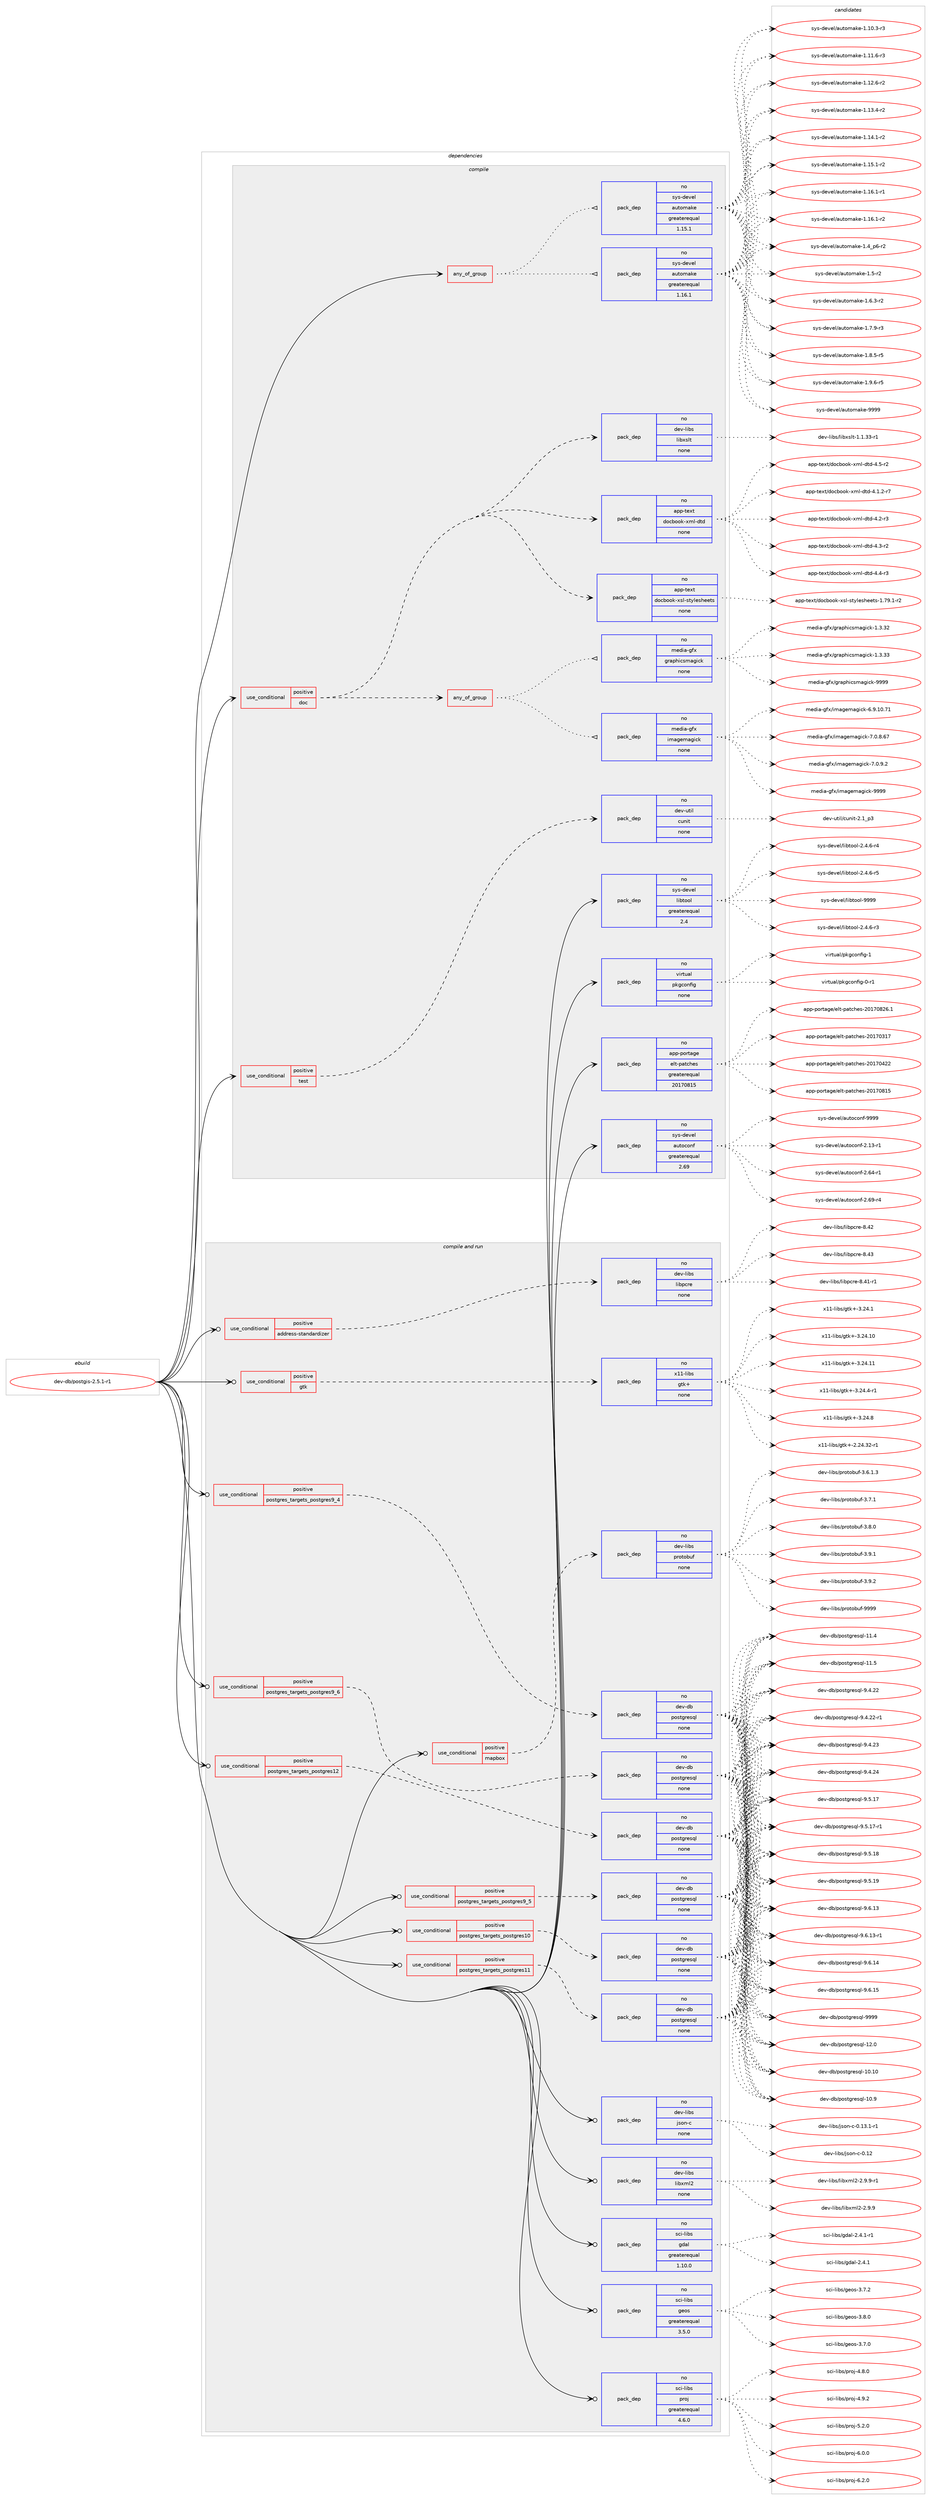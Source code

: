 digraph prolog {

# *************
# Graph options
# *************

newrank=true;
concentrate=true;
compound=true;
graph [rankdir=LR,fontname=Helvetica,fontsize=10,ranksep=1.5];#, ranksep=2.5, nodesep=0.2];
edge  [arrowhead=vee];
node  [fontname=Helvetica,fontsize=10];

# **********
# The ebuild
# **********

subgraph cluster_leftcol {
color=gray;
rank=same;
label=<<i>ebuild</i>>;
id [label="dev-db/postgis-2.5.1-r1", color=red, width=4, href="../dev-db/postgis-2.5.1-r1.svg"];
}

# ****************
# The dependencies
# ****************

subgraph cluster_midcol {
color=gray;
label=<<i>dependencies</i>>;
subgraph cluster_compile {
fillcolor="#eeeeee";
style=filled;
label=<<i>compile</i>>;
subgraph any9373 {
dependency521874 [label=<<TABLE BORDER="0" CELLBORDER="1" CELLSPACING="0" CELLPADDING="4"><TR><TD CELLPADDING="10">any_of_group</TD></TR></TABLE>>, shape=none, color=red];subgraph pack388554 {
dependency521875 [label=<<TABLE BORDER="0" CELLBORDER="1" CELLSPACING="0" CELLPADDING="4" WIDTH="220"><TR><TD ROWSPAN="6" CELLPADDING="30">pack_dep</TD></TR><TR><TD WIDTH="110">no</TD></TR><TR><TD>sys-devel</TD></TR><TR><TD>automake</TD></TR><TR><TD>greaterequal</TD></TR><TR><TD>1.16.1</TD></TR></TABLE>>, shape=none, color=blue];
}
dependency521874:e -> dependency521875:w [weight=20,style="dotted",arrowhead="oinv"];
subgraph pack388555 {
dependency521876 [label=<<TABLE BORDER="0" CELLBORDER="1" CELLSPACING="0" CELLPADDING="4" WIDTH="220"><TR><TD ROWSPAN="6" CELLPADDING="30">pack_dep</TD></TR><TR><TD WIDTH="110">no</TD></TR><TR><TD>sys-devel</TD></TR><TR><TD>automake</TD></TR><TR><TD>greaterequal</TD></TR><TR><TD>1.15.1</TD></TR></TABLE>>, shape=none, color=blue];
}
dependency521874:e -> dependency521876:w [weight=20,style="dotted",arrowhead="oinv"];
}
id:e -> dependency521874:w [weight=20,style="solid",arrowhead="vee"];
subgraph cond123590 {
dependency521877 [label=<<TABLE BORDER="0" CELLBORDER="1" CELLSPACING="0" CELLPADDING="4"><TR><TD ROWSPAN="3" CELLPADDING="10">use_conditional</TD></TR><TR><TD>positive</TD></TR><TR><TD>doc</TD></TR></TABLE>>, shape=none, color=red];
subgraph pack388556 {
dependency521878 [label=<<TABLE BORDER="0" CELLBORDER="1" CELLSPACING="0" CELLPADDING="4" WIDTH="220"><TR><TD ROWSPAN="6" CELLPADDING="30">pack_dep</TD></TR><TR><TD WIDTH="110">no</TD></TR><TR><TD>app-text</TD></TR><TR><TD>docbook-xsl-stylesheets</TD></TR><TR><TD>none</TD></TR><TR><TD></TD></TR></TABLE>>, shape=none, color=blue];
}
dependency521877:e -> dependency521878:w [weight=20,style="dashed",arrowhead="vee"];
subgraph pack388557 {
dependency521879 [label=<<TABLE BORDER="0" CELLBORDER="1" CELLSPACING="0" CELLPADDING="4" WIDTH="220"><TR><TD ROWSPAN="6" CELLPADDING="30">pack_dep</TD></TR><TR><TD WIDTH="110">no</TD></TR><TR><TD>app-text</TD></TR><TR><TD>docbook-xml-dtd</TD></TR><TR><TD>none</TD></TR><TR><TD></TD></TR></TABLE>>, shape=none, color=blue];
}
dependency521877:e -> dependency521879:w [weight=20,style="dashed",arrowhead="vee"];
subgraph pack388558 {
dependency521880 [label=<<TABLE BORDER="0" CELLBORDER="1" CELLSPACING="0" CELLPADDING="4" WIDTH="220"><TR><TD ROWSPAN="6" CELLPADDING="30">pack_dep</TD></TR><TR><TD WIDTH="110">no</TD></TR><TR><TD>dev-libs</TD></TR><TR><TD>libxslt</TD></TR><TR><TD>none</TD></TR><TR><TD></TD></TR></TABLE>>, shape=none, color=blue];
}
dependency521877:e -> dependency521880:w [weight=20,style="dashed",arrowhead="vee"];
subgraph any9374 {
dependency521881 [label=<<TABLE BORDER="0" CELLBORDER="1" CELLSPACING="0" CELLPADDING="4"><TR><TD CELLPADDING="10">any_of_group</TD></TR></TABLE>>, shape=none, color=red];subgraph pack388559 {
dependency521882 [label=<<TABLE BORDER="0" CELLBORDER="1" CELLSPACING="0" CELLPADDING="4" WIDTH="220"><TR><TD ROWSPAN="6" CELLPADDING="30">pack_dep</TD></TR><TR><TD WIDTH="110">no</TD></TR><TR><TD>media-gfx</TD></TR><TR><TD>imagemagick</TD></TR><TR><TD>none</TD></TR><TR><TD></TD></TR></TABLE>>, shape=none, color=blue];
}
dependency521881:e -> dependency521882:w [weight=20,style="dotted",arrowhead="oinv"];
subgraph pack388560 {
dependency521883 [label=<<TABLE BORDER="0" CELLBORDER="1" CELLSPACING="0" CELLPADDING="4" WIDTH="220"><TR><TD ROWSPAN="6" CELLPADDING="30">pack_dep</TD></TR><TR><TD WIDTH="110">no</TD></TR><TR><TD>media-gfx</TD></TR><TR><TD>graphicsmagick</TD></TR><TR><TD>none</TD></TR><TR><TD></TD></TR></TABLE>>, shape=none, color=blue];
}
dependency521881:e -> dependency521883:w [weight=20,style="dotted",arrowhead="oinv"];
}
dependency521877:e -> dependency521881:w [weight=20,style="dashed",arrowhead="vee"];
}
id:e -> dependency521877:w [weight=20,style="solid",arrowhead="vee"];
subgraph cond123591 {
dependency521884 [label=<<TABLE BORDER="0" CELLBORDER="1" CELLSPACING="0" CELLPADDING="4"><TR><TD ROWSPAN="3" CELLPADDING="10">use_conditional</TD></TR><TR><TD>positive</TD></TR><TR><TD>test</TD></TR></TABLE>>, shape=none, color=red];
subgraph pack388561 {
dependency521885 [label=<<TABLE BORDER="0" CELLBORDER="1" CELLSPACING="0" CELLPADDING="4" WIDTH="220"><TR><TD ROWSPAN="6" CELLPADDING="30">pack_dep</TD></TR><TR><TD WIDTH="110">no</TD></TR><TR><TD>dev-util</TD></TR><TR><TD>cunit</TD></TR><TR><TD>none</TD></TR><TR><TD></TD></TR></TABLE>>, shape=none, color=blue];
}
dependency521884:e -> dependency521885:w [weight=20,style="dashed",arrowhead="vee"];
}
id:e -> dependency521884:w [weight=20,style="solid",arrowhead="vee"];
subgraph pack388562 {
dependency521886 [label=<<TABLE BORDER="0" CELLBORDER="1" CELLSPACING="0" CELLPADDING="4" WIDTH="220"><TR><TD ROWSPAN="6" CELLPADDING="30">pack_dep</TD></TR><TR><TD WIDTH="110">no</TD></TR><TR><TD>app-portage</TD></TR><TR><TD>elt-patches</TD></TR><TR><TD>greaterequal</TD></TR><TR><TD>20170815</TD></TR></TABLE>>, shape=none, color=blue];
}
id:e -> dependency521886:w [weight=20,style="solid",arrowhead="vee"];
subgraph pack388563 {
dependency521887 [label=<<TABLE BORDER="0" CELLBORDER="1" CELLSPACING="0" CELLPADDING="4" WIDTH="220"><TR><TD ROWSPAN="6" CELLPADDING="30">pack_dep</TD></TR><TR><TD WIDTH="110">no</TD></TR><TR><TD>sys-devel</TD></TR><TR><TD>autoconf</TD></TR><TR><TD>greaterequal</TD></TR><TR><TD>2.69</TD></TR></TABLE>>, shape=none, color=blue];
}
id:e -> dependency521887:w [weight=20,style="solid",arrowhead="vee"];
subgraph pack388564 {
dependency521888 [label=<<TABLE BORDER="0" CELLBORDER="1" CELLSPACING="0" CELLPADDING="4" WIDTH="220"><TR><TD ROWSPAN="6" CELLPADDING="30">pack_dep</TD></TR><TR><TD WIDTH="110">no</TD></TR><TR><TD>sys-devel</TD></TR><TR><TD>libtool</TD></TR><TR><TD>greaterequal</TD></TR><TR><TD>2.4</TD></TR></TABLE>>, shape=none, color=blue];
}
id:e -> dependency521888:w [weight=20,style="solid",arrowhead="vee"];
subgraph pack388565 {
dependency521889 [label=<<TABLE BORDER="0" CELLBORDER="1" CELLSPACING="0" CELLPADDING="4" WIDTH="220"><TR><TD ROWSPAN="6" CELLPADDING="30">pack_dep</TD></TR><TR><TD WIDTH="110">no</TD></TR><TR><TD>virtual</TD></TR><TR><TD>pkgconfig</TD></TR><TR><TD>none</TD></TR><TR><TD></TD></TR></TABLE>>, shape=none, color=blue];
}
id:e -> dependency521889:w [weight=20,style="solid",arrowhead="vee"];
}
subgraph cluster_compileandrun {
fillcolor="#eeeeee";
style=filled;
label=<<i>compile and run</i>>;
subgraph cond123592 {
dependency521890 [label=<<TABLE BORDER="0" CELLBORDER="1" CELLSPACING="0" CELLPADDING="4"><TR><TD ROWSPAN="3" CELLPADDING="10">use_conditional</TD></TR><TR><TD>positive</TD></TR><TR><TD>address-standardizer</TD></TR></TABLE>>, shape=none, color=red];
subgraph pack388566 {
dependency521891 [label=<<TABLE BORDER="0" CELLBORDER="1" CELLSPACING="0" CELLPADDING="4" WIDTH="220"><TR><TD ROWSPAN="6" CELLPADDING="30">pack_dep</TD></TR><TR><TD WIDTH="110">no</TD></TR><TR><TD>dev-libs</TD></TR><TR><TD>libpcre</TD></TR><TR><TD>none</TD></TR><TR><TD></TD></TR></TABLE>>, shape=none, color=blue];
}
dependency521890:e -> dependency521891:w [weight=20,style="dashed",arrowhead="vee"];
}
id:e -> dependency521890:w [weight=20,style="solid",arrowhead="odotvee"];
subgraph cond123593 {
dependency521892 [label=<<TABLE BORDER="0" CELLBORDER="1" CELLSPACING="0" CELLPADDING="4"><TR><TD ROWSPAN="3" CELLPADDING="10">use_conditional</TD></TR><TR><TD>positive</TD></TR><TR><TD>gtk</TD></TR></TABLE>>, shape=none, color=red];
subgraph pack388567 {
dependency521893 [label=<<TABLE BORDER="0" CELLBORDER="1" CELLSPACING="0" CELLPADDING="4" WIDTH="220"><TR><TD ROWSPAN="6" CELLPADDING="30">pack_dep</TD></TR><TR><TD WIDTH="110">no</TD></TR><TR><TD>x11-libs</TD></TR><TR><TD>gtk+</TD></TR><TR><TD>none</TD></TR><TR><TD></TD></TR></TABLE>>, shape=none, color=blue];
}
dependency521892:e -> dependency521893:w [weight=20,style="dashed",arrowhead="vee"];
}
id:e -> dependency521892:w [weight=20,style="solid",arrowhead="odotvee"];
subgraph cond123594 {
dependency521894 [label=<<TABLE BORDER="0" CELLBORDER="1" CELLSPACING="0" CELLPADDING="4"><TR><TD ROWSPAN="3" CELLPADDING="10">use_conditional</TD></TR><TR><TD>positive</TD></TR><TR><TD>mapbox</TD></TR></TABLE>>, shape=none, color=red];
subgraph pack388568 {
dependency521895 [label=<<TABLE BORDER="0" CELLBORDER="1" CELLSPACING="0" CELLPADDING="4" WIDTH="220"><TR><TD ROWSPAN="6" CELLPADDING="30">pack_dep</TD></TR><TR><TD WIDTH="110">no</TD></TR><TR><TD>dev-libs</TD></TR><TR><TD>protobuf</TD></TR><TR><TD>none</TD></TR><TR><TD></TD></TR></TABLE>>, shape=none, color=blue];
}
dependency521894:e -> dependency521895:w [weight=20,style="dashed",arrowhead="vee"];
}
id:e -> dependency521894:w [weight=20,style="solid",arrowhead="odotvee"];
subgraph cond123595 {
dependency521896 [label=<<TABLE BORDER="0" CELLBORDER="1" CELLSPACING="0" CELLPADDING="4"><TR><TD ROWSPAN="3" CELLPADDING="10">use_conditional</TD></TR><TR><TD>positive</TD></TR><TR><TD>postgres_targets_postgres10</TD></TR></TABLE>>, shape=none, color=red];
subgraph pack388569 {
dependency521897 [label=<<TABLE BORDER="0" CELLBORDER="1" CELLSPACING="0" CELLPADDING="4" WIDTH="220"><TR><TD ROWSPAN="6" CELLPADDING="30">pack_dep</TD></TR><TR><TD WIDTH="110">no</TD></TR><TR><TD>dev-db</TD></TR><TR><TD>postgresql</TD></TR><TR><TD>none</TD></TR><TR><TD></TD></TR></TABLE>>, shape=none, color=blue];
}
dependency521896:e -> dependency521897:w [weight=20,style="dashed",arrowhead="vee"];
}
id:e -> dependency521896:w [weight=20,style="solid",arrowhead="odotvee"];
subgraph cond123596 {
dependency521898 [label=<<TABLE BORDER="0" CELLBORDER="1" CELLSPACING="0" CELLPADDING="4"><TR><TD ROWSPAN="3" CELLPADDING="10">use_conditional</TD></TR><TR><TD>positive</TD></TR><TR><TD>postgres_targets_postgres11</TD></TR></TABLE>>, shape=none, color=red];
subgraph pack388570 {
dependency521899 [label=<<TABLE BORDER="0" CELLBORDER="1" CELLSPACING="0" CELLPADDING="4" WIDTH="220"><TR><TD ROWSPAN="6" CELLPADDING="30">pack_dep</TD></TR><TR><TD WIDTH="110">no</TD></TR><TR><TD>dev-db</TD></TR><TR><TD>postgresql</TD></TR><TR><TD>none</TD></TR><TR><TD></TD></TR></TABLE>>, shape=none, color=blue];
}
dependency521898:e -> dependency521899:w [weight=20,style="dashed",arrowhead="vee"];
}
id:e -> dependency521898:w [weight=20,style="solid",arrowhead="odotvee"];
subgraph cond123597 {
dependency521900 [label=<<TABLE BORDER="0" CELLBORDER="1" CELLSPACING="0" CELLPADDING="4"><TR><TD ROWSPAN="3" CELLPADDING="10">use_conditional</TD></TR><TR><TD>positive</TD></TR><TR><TD>postgres_targets_postgres12</TD></TR></TABLE>>, shape=none, color=red];
subgraph pack388571 {
dependency521901 [label=<<TABLE BORDER="0" CELLBORDER="1" CELLSPACING="0" CELLPADDING="4" WIDTH="220"><TR><TD ROWSPAN="6" CELLPADDING="30">pack_dep</TD></TR><TR><TD WIDTH="110">no</TD></TR><TR><TD>dev-db</TD></TR><TR><TD>postgresql</TD></TR><TR><TD>none</TD></TR><TR><TD></TD></TR></TABLE>>, shape=none, color=blue];
}
dependency521900:e -> dependency521901:w [weight=20,style="dashed",arrowhead="vee"];
}
id:e -> dependency521900:w [weight=20,style="solid",arrowhead="odotvee"];
subgraph cond123598 {
dependency521902 [label=<<TABLE BORDER="0" CELLBORDER="1" CELLSPACING="0" CELLPADDING="4"><TR><TD ROWSPAN="3" CELLPADDING="10">use_conditional</TD></TR><TR><TD>positive</TD></TR><TR><TD>postgres_targets_postgres9_4</TD></TR></TABLE>>, shape=none, color=red];
subgraph pack388572 {
dependency521903 [label=<<TABLE BORDER="0" CELLBORDER="1" CELLSPACING="0" CELLPADDING="4" WIDTH="220"><TR><TD ROWSPAN="6" CELLPADDING="30">pack_dep</TD></TR><TR><TD WIDTH="110">no</TD></TR><TR><TD>dev-db</TD></TR><TR><TD>postgresql</TD></TR><TR><TD>none</TD></TR><TR><TD></TD></TR></TABLE>>, shape=none, color=blue];
}
dependency521902:e -> dependency521903:w [weight=20,style="dashed",arrowhead="vee"];
}
id:e -> dependency521902:w [weight=20,style="solid",arrowhead="odotvee"];
subgraph cond123599 {
dependency521904 [label=<<TABLE BORDER="0" CELLBORDER="1" CELLSPACING="0" CELLPADDING="4"><TR><TD ROWSPAN="3" CELLPADDING="10">use_conditional</TD></TR><TR><TD>positive</TD></TR><TR><TD>postgres_targets_postgres9_5</TD></TR></TABLE>>, shape=none, color=red];
subgraph pack388573 {
dependency521905 [label=<<TABLE BORDER="0" CELLBORDER="1" CELLSPACING="0" CELLPADDING="4" WIDTH="220"><TR><TD ROWSPAN="6" CELLPADDING="30">pack_dep</TD></TR><TR><TD WIDTH="110">no</TD></TR><TR><TD>dev-db</TD></TR><TR><TD>postgresql</TD></TR><TR><TD>none</TD></TR><TR><TD></TD></TR></TABLE>>, shape=none, color=blue];
}
dependency521904:e -> dependency521905:w [weight=20,style="dashed",arrowhead="vee"];
}
id:e -> dependency521904:w [weight=20,style="solid",arrowhead="odotvee"];
subgraph cond123600 {
dependency521906 [label=<<TABLE BORDER="0" CELLBORDER="1" CELLSPACING="0" CELLPADDING="4"><TR><TD ROWSPAN="3" CELLPADDING="10">use_conditional</TD></TR><TR><TD>positive</TD></TR><TR><TD>postgres_targets_postgres9_6</TD></TR></TABLE>>, shape=none, color=red];
subgraph pack388574 {
dependency521907 [label=<<TABLE BORDER="0" CELLBORDER="1" CELLSPACING="0" CELLPADDING="4" WIDTH="220"><TR><TD ROWSPAN="6" CELLPADDING="30">pack_dep</TD></TR><TR><TD WIDTH="110">no</TD></TR><TR><TD>dev-db</TD></TR><TR><TD>postgresql</TD></TR><TR><TD>none</TD></TR><TR><TD></TD></TR></TABLE>>, shape=none, color=blue];
}
dependency521906:e -> dependency521907:w [weight=20,style="dashed",arrowhead="vee"];
}
id:e -> dependency521906:w [weight=20,style="solid",arrowhead="odotvee"];
subgraph pack388575 {
dependency521908 [label=<<TABLE BORDER="0" CELLBORDER="1" CELLSPACING="0" CELLPADDING="4" WIDTH="220"><TR><TD ROWSPAN="6" CELLPADDING="30">pack_dep</TD></TR><TR><TD WIDTH="110">no</TD></TR><TR><TD>dev-libs</TD></TR><TR><TD>json-c</TD></TR><TR><TD>none</TD></TR><TR><TD></TD></TR></TABLE>>, shape=none, color=blue];
}
id:e -> dependency521908:w [weight=20,style="solid",arrowhead="odotvee"];
subgraph pack388576 {
dependency521909 [label=<<TABLE BORDER="0" CELLBORDER="1" CELLSPACING="0" CELLPADDING="4" WIDTH="220"><TR><TD ROWSPAN="6" CELLPADDING="30">pack_dep</TD></TR><TR><TD WIDTH="110">no</TD></TR><TR><TD>dev-libs</TD></TR><TR><TD>libxml2</TD></TR><TR><TD>none</TD></TR><TR><TD></TD></TR></TABLE>>, shape=none, color=blue];
}
id:e -> dependency521909:w [weight=20,style="solid",arrowhead="odotvee"];
subgraph pack388577 {
dependency521910 [label=<<TABLE BORDER="0" CELLBORDER="1" CELLSPACING="0" CELLPADDING="4" WIDTH="220"><TR><TD ROWSPAN="6" CELLPADDING="30">pack_dep</TD></TR><TR><TD WIDTH="110">no</TD></TR><TR><TD>sci-libs</TD></TR><TR><TD>gdal</TD></TR><TR><TD>greaterequal</TD></TR><TR><TD>1.10.0</TD></TR></TABLE>>, shape=none, color=blue];
}
id:e -> dependency521910:w [weight=20,style="solid",arrowhead="odotvee"];
subgraph pack388578 {
dependency521911 [label=<<TABLE BORDER="0" CELLBORDER="1" CELLSPACING="0" CELLPADDING="4" WIDTH="220"><TR><TD ROWSPAN="6" CELLPADDING="30">pack_dep</TD></TR><TR><TD WIDTH="110">no</TD></TR><TR><TD>sci-libs</TD></TR><TR><TD>geos</TD></TR><TR><TD>greaterequal</TD></TR><TR><TD>3.5.0</TD></TR></TABLE>>, shape=none, color=blue];
}
id:e -> dependency521911:w [weight=20,style="solid",arrowhead="odotvee"];
subgraph pack388579 {
dependency521912 [label=<<TABLE BORDER="0" CELLBORDER="1" CELLSPACING="0" CELLPADDING="4" WIDTH="220"><TR><TD ROWSPAN="6" CELLPADDING="30">pack_dep</TD></TR><TR><TD WIDTH="110">no</TD></TR><TR><TD>sci-libs</TD></TR><TR><TD>proj</TD></TR><TR><TD>greaterequal</TD></TR><TR><TD>4.6.0</TD></TR></TABLE>>, shape=none, color=blue];
}
id:e -> dependency521912:w [weight=20,style="solid",arrowhead="odotvee"];
}
subgraph cluster_run {
fillcolor="#eeeeee";
style=filled;
label=<<i>run</i>>;
}
}

# **************
# The candidates
# **************

subgraph cluster_choices {
rank=same;
color=gray;
label=<<i>candidates</i>>;

subgraph choice388554 {
color=black;
nodesep=1;
choice11512111545100101118101108479711711611110997107101454946494846514511451 [label="sys-devel/automake-1.10.3-r3", color=red, width=4,href="../sys-devel/automake-1.10.3-r3.svg"];
choice11512111545100101118101108479711711611110997107101454946494946544511451 [label="sys-devel/automake-1.11.6-r3", color=red, width=4,href="../sys-devel/automake-1.11.6-r3.svg"];
choice11512111545100101118101108479711711611110997107101454946495046544511450 [label="sys-devel/automake-1.12.6-r2", color=red, width=4,href="../sys-devel/automake-1.12.6-r2.svg"];
choice11512111545100101118101108479711711611110997107101454946495146524511450 [label="sys-devel/automake-1.13.4-r2", color=red, width=4,href="../sys-devel/automake-1.13.4-r2.svg"];
choice11512111545100101118101108479711711611110997107101454946495246494511450 [label="sys-devel/automake-1.14.1-r2", color=red, width=4,href="../sys-devel/automake-1.14.1-r2.svg"];
choice11512111545100101118101108479711711611110997107101454946495346494511450 [label="sys-devel/automake-1.15.1-r2", color=red, width=4,href="../sys-devel/automake-1.15.1-r2.svg"];
choice11512111545100101118101108479711711611110997107101454946495446494511449 [label="sys-devel/automake-1.16.1-r1", color=red, width=4,href="../sys-devel/automake-1.16.1-r1.svg"];
choice11512111545100101118101108479711711611110997107101454946495446494511450 [label="sys-devel/automake-1.16.1-r2", color=red, width=4,href="../sys-devel/automake-1.16.1-r2.svg"];
choice115121115451001011181011084797117116111109971071014549465295112544511450 [label="sys-devel/automake-1.4_p6-r2", color=red, width=4,href="../sys-devel/automake-1.4_p6-r2.svg"];
choice11512111545100101118101108479711711611110997107101454946534511450 [label="sys-devel/automake-1.5-r2", color=red, width=4,href="../sys-devel/automake-1.5-r2.svg"];
choice115121115451001011181011084797117116111109971071014549465446514511450 [label="sys-devel/automake-1.6.3-r2", color=red, width=4,href="../sys-devel/automake-1.6.3-r2.svg"];
choice115121115451001011181011084797117116111109971071014549465546574511451 [label="sys-devel/automake-1.7.9-r3", color=red, width=4,href="../sys-devel/automake-1.7.9-r3.svg"];
choice115121115451001011181011084797117116111109971071014549465646534511453 [label="sys-devel/automake-1.8.5-r5", color=red, width=4,href="../sys-devel/automake-1.8.5-r5.svg"];
choice115121115451001011181011084797117116111109971071014549465746544511453 [label="sys-devel/automake-1.9.6-r5", color=red, width=4,href="../sys-devel/automake-1.9.6-r5.svg"];
choice115121115451001011181011084797117116111109971071014557575757 [label="sys-devel/automake-9999", color=red, width=4,href="../sys-devel/automake-9999.svg"];
dependency521875:e -> choice11512111545100101118101108479711711611110997107101454946494846514511451:w [style=dotted,weight="100"];
dependency521875:e -> choice11512111545100101118101108479711711611110997107101454946494946544511451:w [style=dotted,weight="100"];
dependency521875:e -> choice11512111545100101118101108479711711611110997107101454946495046544511450:w [style=dotted,weight="100"];
dependency521875:e -> choice11512111545100101118101108479711711611110997107101454946495146524511450:w [style=dotted,weight="100"];
dependency521875:e -> choice11512111545100101118101108479711711611110997107101454946495246494511450:w [style=dotted,weight="100"];
dependency521875:e -> choice11512111545100101118101108479711711611110997107101454946495346494511450:w [style=dotted,weight="100"];
dependency521875:e -> choice11512111545100101118101108479711711611110997107101454946495446494511449:w [style=dotted,weight="100"];
dependency521875:e -> choice11512111545100101118101108479711711611110997107101454946495446494511450:w [style=dotted,weight="100"];
dependency521875:e -> choice115121115451001011181011084797117116111109971071014549465295112544511450:w [style=dotted,weight="100"];
dependency521875:e -> choice11512111545100101118101108479711711611110997107101454946534511450:w [style=dotted,weight="100"];
dependency521875:e -> choice115121115451001011181011084797117116111109971071014549465446514511450:w [style=dotted,weight="100"];
dependency521875:e -> choice115121115451001011181011084797117116111109971071014549465546574511451:w [style=dotted,weight="100"];
dependency521875:e -> choice115121115451001011181011084797117116111109971071014549465646534511453:w [style=dotted,weight="100"];
dependency521875:e -> choice115121115451001011181011084797117116111109971071014549465746544511453:w [style=dotted,weight="100"];
dependency521875:e -> choice115121115451001011181011084797117116111109971071014557575757:w [style=dotted,weight="100"];
}
subgraph choice388555 {
color=black;
nodesep=1;
choice11512111545100101118101108479711711611110997107101454946494846514511451 [label="sys-devel/automake-1.10.3-r3", color=red, width=4,href="../sys-devel/automake-1.10.3-r3.svg"];
choice11512111545100101118101108479711711611110997107101454946494946544511451 [label="sys-devel/automake-1.11.6-r3", color=red, width=4,href="../sys-devel/automake-1.11.6-r3.svg"];
choice11512111545100101118101108479711711611110997107101454946495046544511450 [label="sys-devel/automake-1.12.6-r2", color=red, width=4,href="../sys-devel/automake-1.12.6-r2.svg"];
choice11512111545100101118101108479711711611110997107101454946495146524511450 [label="sys-devel/automake-1.13.4-r2", color=red, width=4,href="../sys-devel/automake-1.13.4-r2.svg"];
choice11512111545100101118101108479711711611110997107101454946495246494511450 [label="sys-devel/automake-1.14.1-r2", color=red, width=4,href="../sys-devel/automake-1.14.1-r2.svg"];
choice11512111545100101118101108479711711611110997107101454946495346494511450 [label="sys-devel/automake-1.15.1-r2", color=red, width=4,href="../sys-devel/automake-1.15.1-r2.svg"];
choice11512111545100101118101108479711711611110997107101454946495446494511449 [label="sys-devel/automake-1.16.1-r1", color=red, width=4,href="../sys-devel/automake-1.16.1-r1.svg"];
choice11512111545100101118101108479711711611110997107101454946495446494511450 [label="sys-devel/automake-1.16.1-r2", color=red, width=4,href="../sys-devel/automake-1.16.1-r2.svg"];
choice115121115451001011181011084797117116111109971071014549465295112544511450 [label="sys-devel/automake-1.4_p6-r2", color=red, width=4,href="../sys-devel/automake-1.4_p6-r2.svg"];
choice11512111545100101118101108479711711611110997107101454946534511450 [label="sys-devel/automake-1.5-r2", color=red, width=4,href="../sys-devel/automake-1.5-r2.svg"];
choice115121115451001011181011084797117116111109971071014549465446514511450 [label="sys-devel/automake-1.6.3-r2", color=red, width=4,href="../sys-devel/automake-1.6.3-r2.svg"];
choice115121115451001011181011084797117116111109971071014549465546574511451 [label="sys-devel/automake-1.7.9-r3", color=red, width=4,href="../sys-devel/automake-1.7.9-r3.svg"];
choice115121115451001011181011084797117116111109971071014549465646534511453 [label="sys-devel/automake-1.8.5-r5", color=red, width=4,href="../sys-devel/automake-1.8.5-r5.svg"];
choice115121115451001011181011084797117116111109971071014549465746544511453 [label="sys-devel/automake-1.9.6-r5", color=red, width=4,href="../sys-devel/automake-1.9.6-r5.svg"];
choice115121115451001011181011084797117116111109971071014557575757 [label="sys-devel/automake-9999", color=red, width=4,href="../sys-devel/automake-9999.svg"];
dependency521876:e -> choice11512111545100101118101108479711711611110997107101454946494846514511451:w [style=dotted,weight="100"];
dependency521876:e -> choice11512111545100101118101108479711711611110997107101454946494946544511451:w [style=dotted,weight="100"];
dependency521876:e -> choice11512111545100101118101108479711711611110997107101454946495046544511450:w [style=dotted,weight="100"];
dependency521876:e -> choice11512111545100101118101108479711711611110997107101454946495146524511450:w [style=dotted,weight="100"];
dependency521876:e -> choice11512111545100101118101108479711711611110997107101454946495246494511450:w [style=dotted,weight="100"];
dependency521876:e -> choice11512111545100101118101108479711711611110997107101454946495346494511450:w [style=dotted,weight="100"];
dependency521876:e -> choice11512111545100101118101108479711711611110997107101454946495446494511449:w [style=dotted,weight="100"];
dependency521876:e -> choice11512111545100101118101108479711711611110997107101454946495446494511450:w [style=dotted,weight="100"];
dependency521876:e -> choice115121115451001011181011084797117116111109971071014549465295112544511450:w [style=dotted,weight="100"];
dependency521876:e -> choice11512111545100101118101108479711711611110997107101454946534511450:w [style=dotted,weight="100"];
dependency521876:e -> choice115121115451001011181011084797117116111109971071014549465446514511450:w [style=dotted,weight="100"];
dependency521876:e -> choice115121115451001011181011084797117116111109971071014549465546574511451:w [style=dotted,weight="100"];
dependency521876:e -> choice115121115451001011181011084797117116111109971071014549465646534511453:w [style=dotted,weight="100"];
dependency521876:e -> choice115121115451001011181011084797117116111109971071014549465746544511453:w [style=dotted,weight="100"];
dependency521876:e -> choice115121115451001011181011084797117116111109971071014557575757:w [style=dotted,weight="100"];
}
subgraph choice388556 {
color=black;
nodesep=1;
choice97112112451161011201164710011199981111111074512011510845115116121108101115104101101116115454946555746494511450 [label="app-text/docbook-xsl-stylesheets-1.79.1-r2", color=red, width=4,href="../app-text/docbook-xsl-stylesheets-1.79.1-r2.svg"];
dependency521878:e -> choice97112112451161011201164710011199981111111074512011510845115116121108101115104101101116115454946555746494511450:w [style=dotted,weight="100"];
}
subgraph choice388557 {
color=black;
nodesep=1;
choice971121124511610112011647100111999811111110745120109108451001161004552464946504511455 [label="app-text/docbook-xml-dtd-4.1.2-r7", color=red, width=4,href="../app-text/docbook-xml-dtd-4.1.2-r7.svg"];
choice97112112451161011201164710011199981111111074512010910845100116100455246504511451 [label="app-text/docbook-xml-dtd-4.2-r3", color=red, width=4,href="../app-text/docbook-xml-dtd-4.2-r3.svg"];
choice97112112451161011201164710011199981111111074512010910845100116100455246514511450 [label="app-text/docbook-xml-dtd-4.3-r2", color=red, width=4,href="../app-text/docbook-xml-dtd-4.3-r2.svg"];
choice97112112451161011201164710011199981111111074512010910845100116100455246524511451 [label="app-text/docbook-xml-dtd-4.4-r3", color=red, width=4,href="../app-text/docbook-xml-dtd-4.4-r3.svg"];
choice97112112451161011201164710011199981111111074512010910845100116100455246534511450 [label="app-text/docbook-xml-dtd-4.5-r2", color=red, width=4,href="../app-text/docbook-xml-dtd-4.5-r2.svg"];
dependency521879:e -> choice971121124511610112011647100111999811111110745120109108451001161004552464946504511455:w [style=dotted,weight="100"];
dependency521879:e -> choice97112112451161011201164710011199981111111074512010910845100116100455246504511451:w [style=dotted,weight="100"];
dependency521879:e -> choice97112112451161011201164710011199981111111074512010910845100116100455246514511450:w [style=dotted,weight="100"];
dependency521879:e -> choice97112112451161011201164710011199981111111074512010910845100116100455246524511451:w [style=dotted,weight="100"];
dependency521879:e -> choice97112112451161011201164710011199981111111074512010910845100116100455246534511450:w [style=dotted,weight="100"];
}
subgraph choice388558 {
color=black;
nodesep=1;
choice10010111845108105981154710810598120115108116454946494651514511449 [label="dev-libs/libxslt-1.1.33-r1", color=red, width=4,href="../dev-libs/libxslt-1.1.33-r1.svg"];
dependency521880:e -> choice10010111845108105981154710810598120115108116454946494651514511449:w [style=dotted,weight="100"];
}
subgraph choice388559 {
color=black;
nodesep=1;
choice10910110010597451031021204710510997103101109971031059910745544657464948465549 [label="media-gfx/imagemagick-6.9.10.71", color=red, width=4,href="../media-gfx/imagemagick-6.9.10.71.svg"];
choice109101100105974510310212047105109971031011099710310599107455546484656465455 [label="media-gfx/imagemagick-7.0.8.67", color=red, width=4,href="../media-gfx/imagemagick-7.0.8.67.svg"];
choice1091011001059745103102120471051099710310110997103105991074555464846574650 [label="media-gfx/imagemagick-7.0.9.2", color=red, width=4,href="../media-gfx/imagemagick-7.0.9.2.svg"];
choice1091011001059745103102120471051099710310110997103105991074557575757 [label="media-gfx/imagemagick-9999", color=red, width=4,href="../media-gfx/imagemagick-9999.svg"];
dependency521882:e -> choice10910110010597451031021204710510997103101109971031059910745544657464948465549:w [style=dotted,weight="100"];
dependency521882:e -> choice109101100105974510310212047105109971031011099710310599107455546484656465455:w [style=dotted,weight="100"];
dependency521882:e -> choice1091011001059745103102120471051099710310110997103105991074555464846574650:w [style=dotted,weight="100"];
dependency521882:e -> choice1091011001059745103102120471051099710310110997103105991074557575757:w [style=dotted,weight="100"];
}
subgraph choice388560 {
color=black;
nodesep=1;
choice1091011001059745103102120471031149711210410599115109971031059910745494651465150 [label="media-gfx/graphicsmagick-1.3.32", color=red, width=4,href="../media-gfx/graphicsmagick-1.3.32.svg"];
choice1091011001059745103102120471031149711210410599115109971031059910745494651465151 [label="media-gfx/graphicsmagick-1.3.33", color=red, width=4,href="../media-gfx/graphicsmagick-1.3.33.svg"];
choice109101100105974510310212047103114971121041059911510997103105991074557575757 [label="media-gfx/graphicsmagick-9999", color=red, width=4,href="../media-gfx/graphicsmagick-9999.svg"];
dependency521883:e -> choice1091011001059745103102120471031149711210410599115109971031059910745494651465150:w [style=dotted,weight="100"];
dependency521883:e -> choice1091011001059745103102120471031149711210410599115109971031059910745494651465151:w [style=dotted,weight="100"];
dependency521883:e -> choice109101100105974510310212047103114971121041059911510997103105991074557575757:w [style=dotted,weight="100"];
}
subgraph choice388561 {
color=black;
nodesep=1;
choice100101118451171161051084799117110105116455046499511251 [label="dev-util/cunit-2.1_p3", color=red, width=4,href="../dev-util/cunit-2.1_p3.svg"];
dependency521885:e -> choice100101118451171161051084799117110105116455046499511251:w [style=dotted,weight="100"];
}
subgraph choice388562 {
color=black;
nodesep=1;
choice97112112451121111141169710310147101108116451129711699104101115455048495548514955 [label="app-portage/elt-patches-20170317", color=red, width=4,href="../app-portage/elt-patches-20170317.svg"];
choice97112112451121111141169710310147101108116451129711699104101115455048495548525050 [label="app-portage/elt-patches-20170422", color=red, width=4,href="../app-portage/elt-patches-20170422.svg"];
choice97112112451121111141169710310147101108116451129711699104101115455048495548564953 [label="app-portage/elt-patches-20170815", color=red, width=4,href="../app-portage/elt-patches-20170815.svg"];
choice971121124511211111411697103101471011081164511297116991041011154550484955485650544649 [label="app-portage/elt-patches-20170826.1", color=red, width=4,href="../app-portage/elt-patches-20170826.1.svg"];
dependency521886:e -> choice97112112451121111141169710310147101108116451129711699104101115455048495548514955:w [style=dotted,weight="100"];
dependency521886:e -> choice97112112451121111141169710310147101108116451129711699104101115455048495548525050:w [style=dotted,weight="100"];
dependency521886:e -> choice97112112451121111141169710310147101108116451129711699104101115455048495548564953:w [style=dotted,weight="100"];
dependency521886:e -> choice971121124511211111411697103101471011081164511297116991041011154550484955485650544649:w [style=dotted,weight="100"];
}
subgraph choice388563 {
color=black;
nodesep=1;
choice1151211154510010111810110847971171161119911111010245504649514511449 [label="sys-devel/autoconf-2.13-r1", color=red, width=4,href="../sys-devel/autoconf-2.13-r1.svg"];
choice1151211154510010111810110847971171161119911111010245504654524511449 [label="sys-devel/autoconf-2.64-r1", color=red, width=4,href="../sys-devel/autoconf-2.64-r1.svg"];
choice1151211154510010111810110847971171161119911111010245504654574511452 [label="sys-devel/autoconf-2.69-r4", color=red, width=4,href="../sys-devel/autoconf-2.69-r4.svg"];
choice115121115451001011181011084797117116111991111101024557575757 [label="sys-devel/autoconf-9999", color=red, width=4,href="../sys-devel/autoconf-9999.svg"];
dependency521887:e -> choice1151211154510010111810110847971171161119911111010245504649514511449:w [style=dotted,weight="100"];
dependency521887:e -> choice1151211154510010111810110847971171161119911111010245504654524511449:w [style=dotted,weight="100"];
dependency521887:e -> choice1151211154510010111810110847971171161119911111010245504654574511452:w [style=dotted,weight="100"];
dependency521887:e -> choice115121115451001011181011084797117116111991111101024557575757:w [style=dotted,weight="100"];
}
subgraph choice388564 {
color=black;
nodesep=1;
choice1151211154510010111810110847108105981161111111084550465246544511451 [label="sys-devel/libtool-2.4.6-r3", color=red, width=4,href="../sys-devel/libtool-2.4.6-r3.svg"];
choice1151211154510010111810110847108105981161111111084550465246544511452 [label="sys-devel/libtool-2.4.6-r4", color=red, width=4,href="../sys-devel/libtool-2.4.6-r4.svg"];
choice1151211154510010111810110847108105981161111111084550465246544511453 [label="sys-devel/libtool-2.4.6-r5", color=red, width=4,href="../sys-devel/libtool-2.4.6-r5.svg"];
choice1151211154510010111810110847108105981161111111084557575757 [label="sys-devel/libtool-9999", color=red, width=4,href="../sys-devel/libtool-9999.svg"];
dependency521888:e -> choice1151211154510010111810110847108105981161111111084550465246544511451:w [style=dotted,weight="100"];
dependency521888:e -> choice1151211154510010111810110847108105981161111111084550465246544511452:w [style=dotted,weight="100"];
dependency521888:e -> choice1151211154510010111810110847108105981161111111084550465246544511453:w [style=dotted,weight="100"];
dependency521888:e -> choice1151211154510010111810110847108105981161111111084557575757:w [style=dotted,weight="100"];
}
subgraph choice388565 {
color=black;
nodesep=1;
choice11810511411611797108471121071039911111010210510345484511449 [label="virtual/pkgconfig-0-r1", color=red, width=4,href="../virtual/pkgconfig-0-r1.svg"];
choice1181051141161179710847112107103991111101021051034549 [label="virtual/pkgconfig-1", color=red, width=4,href="../virtual/pkgconfig-1.svg"];
dependency521889:e -> choice11810511411611797108471121071039911111010210510345484511449:w [style=dotted,weight="100"];
dependency521889:e -> choice1181051141161179710847112107103991111101021051034549:w [style=dotted,weight="100"];
}
subgraph choice388566 {
color=black;
nodesep=1;
choice100101118451081059811547108105981129911410145564652494511449 [label="dev-libs/libpcre-8.41-r1", color=red, width=4,href="../dev-libs/libpcre-8.41-r1.svg"];
choice10010111845108105981154710810598112991141014556465250 [label="dev-libs/libpcre-8.42", color=red, width=4,href="../dev-libs/libpcre-8.42.svg"];
choice10010111845108105981154710810598112991141014556465251 [label="dev-libs/libpcre-8.43", color=red, width=4,href="../dev-libs/libpcre-8.43.svg"];
dependency521891:e -> choice100101118451081059811547108105981129911410145564652494511449:w [style=dotted,weight="100"];
dependency521891:e -> choice10010111845108105981154710810598112991141014556465250:w [style=dotted,weight="100"];
dependency521891:e -> choice10010111845108105981154710810598112991141014556465251:w [style=dotted,weight="100"];
}
subgraph choice388567 {
color=black;
nodesep=1;
choice12049494510810598115471031161074345504650524651504511449 [label="x11-libs/gtk+-2.24.32-r1", color=red, width=4,href="../x11-libs/gtk+-2.24.32-r1.svg"];
choice12049494510810598115471031161074345514650524649 [label="x11-libs/gtk+-3.24.1", color=red, width=4,href="../x11-libs/gtk+-3.24.1.svg"];
choice1204949451081059811547103116107434551465052464948 [label="x11-libs/gtk+-3.24.10", color=red, width=4,href="../x11-libs/gtk+-3.24.10.svg"];
choice1204949451081059811547103116107434551465052464949 [label="x11-libs/gtk+-3.24.11", color=red, width=4,href="../x11-libs/gtk+-3.24.11.svg"];
choice120494945108105981154710311610743455146505246524511449 [label="x11-libs/gtk+-3.24.4-r1", color=red, width=4,href="../x11-libs/gtk+-3.24.4-r1.svg"];
choice12049494510810598115471031161074345514650524656 [label="x11-libs/gtk+-3.24.8", color=red, width=4,href="../x11-libs/gtk+-3.24.8.svg"];
dependency521893:e -> choice12049494510810598115471031161074345504650524651504511449:w [style=dotted,weight="100"];
dependency521893:e -> choice12049494510810598115471031161074345514650524649:w [style=dotted,weight="100"];
dependency521893:e -> choice1204949451081059811547103116107434551465052464948:w [style=dotted,weight="100"];
dependency521893:e -> choice1204949451081059811547103116107434551465052464949:w [style=dotted,weight="100"];
dependency521893:e -> choice120494945108105981154710311610743455146505246524511449:w [style=dotted,weight="100"];
dependency521893:e -> choice12049494510810598115471031161074345514650524656:w [style=dotted,weight="100"];
}
subgraph choice388568 {
color=black;
nodesep=1;
choice100101118451081059811547112114111116111981171024551465446494651 [label="dev-libs/protobuf-3.6.1.3", color=red, width=4,href="../dev-libs/protobuf-3.6.1.3.svg"];
choice10010111845108105981154711211411111611198117102455146554649 [label="dev-libs/protobuf-3.7.1", color=red, width=4,href="../dev-libs/protobuf-3.7.1.svg"];
choice10010111845108105981154711211411111611198117102455146564648 [label="dev-libs/protobuf-3.8.0", color=red, width=4,href="../dev-libs/protobuf-3.8.0.svg"];
choice10010111845108105981154711211411111611198117102455146574649 [label="dev-libs/protobuf-3.9.1", color=red, width=4,href="../dev-libs/protobuf-3.9.1.svg"];
choice10010111845108105981154711211411111611198117102455146574650 [label="dev-libs/protobuf-3.9.2", color=red, width=4,href="../dev-libs/protobuf-3.9.2.svg"];
choice100101118451081059811547112114111116111981171024557575757 [label="dev-libs/protobuf-9999", color=red, width=4,href="../dev-libs/protobuf-9999.svg"];
dependency521895:e -> choice100101118451081059811547112114111116111981171024551465446494651:w [style=dotted,weight="100"];
dependency521895:e -> choice10010111845108105981154711211411111611198117102455146554649:w [style=dotted,weight="100"];
dependency521895:e -> choice10010111845108105981154711211411111611198117102455146564648:w [style=dotted,weight="100"];
dependency521895:e -> choice10010111845108105981154711211411111611198117102455146574649:w [style=dotted,weight="100"];
dependency521895:e -> choice10010111845108105981154711211411111611198117102455146574650:w [style=dotted,weight="100"];
dependency521895:e -> choice100101118451081059811547112114111116111981171024557575757:w [style=dotted,weight="100"];
}
subgraph choice388569 {
color=black;
nodesep=1;
choice100101118451009847112111115116103114101115113108454948464948 [label="dev-db/postgresql-10.10", color=red, width=4,href="../dev-db/postgresql-10.10.svg"];
choice1001011184510098471121111151161031141011151131084549484657 [label="dev-db/postgresql-10.9", color=red, width=4,href="../dev-db/postgresql-10.9.svg"];
choice1001011184510098471121111151161031141011151131084549494652 [label="dev-db/postgresql-11.4", color=red, width=4,href="../dev-db/postgresql-11.4.svg"];
choice1001011184510098471121111151161031141011151131084549494653 [label="dev-db/postgresql-11.5", color=red, width=4,href="../dev-db/postgresql-11.5.svg"];
choice1001011184510098471121111151161031141011151131084549504648 [label="dev-db/postgresql-12.0", color=red, width=4,href="../dev-db/postgresql-12.0.svg"];
choice10010111845100984711211111511610311410111511310845574652465050 [label="dev-db/postgresql-9.4.22", color=red, width=4,href="../dev-db/postgresql-9.4.22.svg"];
choice100101118451009847112111115116103114101115113108455746524650504511449 [label="dev-db/postgresql-9.4.22-r1", color=red, width=4,href="../dev-db/postgresql-9.4.22-r1.svg"];
choice10010111845100984711211111511610311410111511310845574652465051 [label="dev-db/postgresql-9.4.23", color=red, width=4,href="../dev-db/postgresql-9.4.23.svg"];
choice10010111845100984711211111511610311410111511310845574652465052 [label="dev-db/postgresql-9.4.24", color=red, width=4,href="../dev-db/postgresql-9.4.24.svg"];
choice10010111845100984711211111511610311410111511310845574653464955 [label="dev-db/postgresql-9.5.17", color=red, width=4,href="../dev-db/postgresql-9.5.17.svg"];
choice100101118451009847112111115116103114101115113108455746534649554511449 [label="dev-db/postgresql-9.5.17-r1", color=red, width=4,href="../dev-db/postgresql-9.5.17-r1.svg"];
choice10010111845100984711211111511610311410111511310845574653464956 [label="dev-db/postgresql-9.5.18", color=red, width=4,href="../dev-db/postgresql-9.5.18.svg"];
choice10010111845100984711211111511610311410111511310845574653464957 [label="dev-db/postgresql-9.5.19", color=red, width=4,href="../dev-db/postgresql-9.5.19.svg"];
choice10010111845100984711211111511610311410111511310845574654464951 [label="dev-db/postgresql-9.6.13", color=red, width=4,href="../dev-db/postgresql-9.6.13.svg"];
choice100101118451009847112111115116103114101115113108455746544649514511449 [label="dev-db/postgresql-9.6.13-r1", color=red, width=4,href="../dev-db/postgresql-9.6.13-r1.svg"];
choice10010111845100984711211111511610311410111511310845574654464952 [label="dev-db/postgresql-9.6.14", color=red, width=4,href="../dev-db/postgresql-9.6.14.svg"];
choice10010111845100984711211111511610311410111511310845574654464953 [label="dev-db/postgresql-9.6.15", color=red, width=4,href="../dev-db/postgresql-9.6.15.svg"];
choice1001011184510098471121111151161031141011151131084557575757 [label="dev-db/postgresql-9999", color=red, width=4,href="../dev-db/postgresql-9999.svg"];
dependency521897:e -> choice100101118451009847112111115116103114101115113108454948464948:w [style=dotted,weight="100"];
dependency521897:e -> choice1001011184510098471121111151161031141011151131084549484657:w [style=dotted,weight="100"];
dependency521897:e -> choice1001011184510098471121111151161031141011151131084549494652:w [style=dotted,weight="100"];
dependency521897:e -> choice1001011184510098471121111151161031141011151131084549494653:w [style=dotted,weight="100"];
dependency521897:e -> choice1001011184510098471121111151161031141011151131084549504648:w [style=dotted,weight="100"];
dependency521897:e -> choice10010111845100984711211111511610311410111511310845574652465050:w [style=dotted,weight="100"];
dependency521897:e -> choice100101118451009847112111115116103114101115113108455746524650504511449:w [style=dotted,weight="100"];
dependency521897:e -> choice10010111845100984711211111511610311410111511310845574652465051:w [style=dotted,weight="100"];
dependency521897:e -> choice10010111845100984711211111511610311410111511310845574652465052:w [style=dotted,weight="100"];
dependency521897:e -> choice10010111845100984711211111511610311410111511310845574653464955:w [style=dotted,weight="100"];
dependency521897:e -> choice100101118451009847112111115116103114101115113108455746534649554511449:w [style=dotted,weight="100"];
dependency521897:e -> choice10010111845100984711211111511610311410111511310845574653464956:w [style=dotted,weight="100"];
dependency521897:e -> choice10010111845100984711211111511610311410111511310845574653464957:w [style=dotted,weight="100"];
dependency521897:e -> choice10010111845100984711211111511610311410111511310845574654464951:w [style=dotted,weight="100"];
dependency521897:e -> choice100101118451009847112111115116103114101115113108455746544649514511449:w [style=dotted,weight="100"];
dependency521897:e -> choice10010111845100984711211111511610311410111511310845574654464952:w [style=dotted,weight="100"];
dependency521897:e -> choice10010111845100984711211111511610311410111511310845574654464953:w [style=dotted,weight="100"];
dependency521897:e -> choice1001011184510098471121111151161031141011151131084557575757:w [style=dotted,weight="100"];
}
subgraph choice388570 {
color=black;
nodesep=1;
choice100101118451009847112111115116103114101115113108454948464948 [label="dev-db/postgresql-10.10", color=red, width=4,href="../dev-db/postgresql-10.10.svg"];
choice1001011184510098471121111151161031141011151131084549484657 [label="dev-db/postgresql-10.9", color=red, width=4,href="../dev-db/postgresql-10.9.svg"];
choice1001011184510098471121111151161031141011151131084549494652 [label="dev-db/postgresql-11.4", color=red, width=4,href="../dev-db/postgresql-11.4.svg"];
choice1001011184510098471121111151161031141011151131084549494653 [label="dev-db/postgresql-11.5", color=red, width=4,href="../dev-db/postgresql-11.5.svg"];
choice1001011184510098471121111151161031141011151131084549504648 [label="dev-db/postgresql-12.0", color=red, width=4,href="../dev-db/postgresql-12.0.svg"];
choice10010111845100984711211111511610311410111511310845574652465050 [label="dev-db/postgresql-9.4.22", color=red, width=4,href="../dev-db/postgresql-9.4.22.svg"];
choice100101118451009847112111115116103114101115113108455746524650504511449 [label="dev-db/postgresql-9.4.22-r1", color=red, width=4,href="../dev-db/postgresql-9.4.22-r1.svg"];
choice10010111845100984711211111511610311410111511310845574652465051 [label="dev-db/postgresql-9.4.23", color=red, width=4,href="../dev-db/postgresql-9.4.23.svg"];
choice10010111845100984711211111511610311410111511310845574652465052 [label="dev-db/postgresql-9.4.24", color=red, width=4,href="../dev-db/postgresql-9.4.24.svg"];
choice10010111845100984711211111511610311410111511310845574653464955 [label="dev-db/postgresql-9.5.17", color=red, width=4,href="../dev-db/postgresql-9.5.17.svg"];
choice100101118451009847112111115116103114101115113108455746534649554511449 [label="dev-db/postgresql-9.5.17-r1", color=red, width=4,href="../dev-db/postgresql-9.5.17-r1.svg"];
choice10010111845100984711211111511610311410111511310845574653464956 [label="dev-db/postgresql-9.5.18", color=red, width=4,href="../dev-db/postgresql-9.5.18.svg"];
choice10010111845100984711211111511610311410111511310845574653464957 [label="dev-db/postgresql-9.5.19", color=red, width=4,href="../dev-db/postgresql-9.5.19.svg"];
choice10010111845100984711211111511610311410111511310845574654464951 [label="dev-db/postgresql-9.6.13", color=red, width=4,href="../dev-db/postgresql-9.6.13.svg"];
choice100101118451009847112111115116103114101115113108455746544649514511449 [label="dev-db/postgresql-9.6.13-r1", color=red, width=4,href="../dev-db/postgresql-9.6.13-r1.svg"];
choice10010111845100984711211111511610311410111511310845574654464952 [label="dev-db/postgresql-9.6.14", color=red, width=4,href="../dev-db/postgresql-9.6.14.svg"];
choice10010111845100984711211111511610311410111511310845574654464953 [label="dev-db/postgresql-9.6.15", color=red, width=4,href="../dev-db/postgresql-9.6.15.svg"];
choice1001011184510098471121111151161031141011151131084557575757 [label="dev-db/postgresql-9999", color=red, width=4,href="../dev-db/postgresql-9999.svg"];
dependency521899:e -> choice100101118451009847112111115116103114101115113108454948464948:w [style=dotted,weight="100"];
dependency521899:e -> choice1001011184510098471121111151161031141011151131084549484657:w [style=dotted,weight="100"];
dependency521899:e -> choice1001011184510098471121111151161031141011151131084549494652:w [style=dotted,weight="100"];
dependency521899:e -> choice1001011184510098471121111151161031141011151131084549494653:w [style=dotted,weight="100"];
dependency521899:e -> choice1001011184510098471121111151161031141011151131084549504648:w [style=dotted,weight="100"];
dependency521899:e -> choice10010111845100984711211111511610311410111511310845574652465050:w [style=dotted,weight="100"];
dependency521899:e -> choice100101118451009847112111115116103114101115113108455746524650504511449:w [style=dotted,weight="100"];
dependency521899:e -> choice10010111845100984711211111511610311410111511310845574652465051:w [style=dotted,weight="100"];
dependency521899:e -> choice10010111845100984711211111511610311410111511310845574652465052:w [style=dotted,weight="100"];
dependency521899:e -> choice10010111845100984711211111511610311410111511310845574653464955:w [style=dotted,weight="100"];
dependency521899:e -> choice100101118451009847112111115116103114101115113108455746534649554511449:w [style=dotted,weight="100"];
dependency521899:e -> choice10010111845100984711211111511610311410111511310845574653464956:w [style=dotted,weight="100"];
dependency521899:e -> choice10010111845100984711211111511610311410111511310845574653464957:w [style=dotted,weight="100"];
dependency521899:e -> choice10010111845100984711211111511610311410111511310845574654464951:w [style=dotted,weight="100"];
dependency521899:e -> choice100101118451009847112111115116103114101115113108455746544649514511449:w [style=dotted,weight="100"];
dependency521899:e -> choice10010111845100984711211111511610311410111511310845574654464952:w [style=dotted,weight="100"];
dependency521899:e -> choice10010111845100984711211111511610311410111511310845574654464953:w [style=dotted,weight="100"];
dependency521899:e -> choice1001011184510098471121111151161031141011151131084557575757:w [style=dotted,weight="100"];
}
subgraph choice388571 {
color=black;
nodesep=1;
choice100101118451009847112111115116103114101115113108454948464948 [label="dev-db/postgresql-10.10", color=red, width=4,href="../dev-db/postgresql-10.10.svg"];
choice1001011184510098471121111151161031141011151131084549484657 [label="dev-db/postgresql-10.9", color=red, width=4,href="../dev-db/postgresql-10.9.svg"];
choice1001011184510098471121111151161031141011151131084549494652 [label="dev-db/postgresql-11.4", color=red, width=4,href="../dev-db/postgresql-11.4.svg"];
choice1001011184510098471121111151161031141011151131084549494653 [label="dev-db/postgresql-11.5", color=red, width=4,href="../dev-db/postgresql-11.5.svg"];
choice1001011184510098471121111151161031141011151131084549504648 [label="dev-db/postgresql-12.0", color=red, width=4,href="../dev-db/postgresql-12.0.svg"];
choice10010111845100984711211111511610311410111511310845574652465050 [label="dev-db/postgresql-9.4.22", color=red, width=4,href="../dev-db/postgresql-9.4.22.svg"];
choice100101118451009847112111115116103114101115113108455746524650504511449 [label="dev-db/postgresql-9.4.22-r1", color=red, width=4,href="../dev-db/postgresql-9.4.22-r1.svg"];
choice10010111845100984711211111511610311410111511310845574652465051 [label="dev-db/postgresql-9.4.23", color=red, width=4,href="../dev-db/postgresql-9.4.23.svg"];
choice10010111845100984711211111511610311410111511310845574652465052 [label="dev-db/postgresql-9.4.24", color=red, width=4,href="../dev-db/postgresql-9.4.24.svg"];
choice10010111845100984711211111511610311410111511310845574653464955 [label="dev-db/postgresql-9.5.17", color=red, width=4,href="../dev-db/postgresql-9.5.17.svg"];
choice100101118451009847112111115116103114101115113108455746534649554511449 [label="dev-db/postgresql-9.5.17-r1", color=red, width=4,href="../dev-db/postgresql-9.5.17-r1.svg"];
choice10010111845100984711211111511610311410111511310845574653464956 [label="dev-db/postgresql-9.5.18", color=red, width=4,href="../dev-db/postgresql-9.5.18.svg"];
choice10010111845100984711211111511610311410111511310845574653464957 [label="dev-db/postgresql-9.5.19", color=red, width=4,href="../dev-db/postgresql-9.5.19.svg"];
choice10010111845100984711211111511610311410111511310845574654464951 [label="dev-db/postgresql-9.6.13", color=red, width=4,href="../dev-db/postgresql-9.6.13.svg"];
choice100101118451009847112111115116103114101115113108455746544649514511449 [label="dev-db/postgresql-9.6.13-r1", color=red, width=4,href="../dev-db/postgresql-9.6.13-r1.svg"];
choice10010111845100984711211111511610311410111511310845574654464952 [label="dev-db/postgresql-9.6.14", color=red, width=4,href="../dev-db/postgresql-9.6.14.svg"];
choice10010111845100984711211111511610311410111511310845574654464953 [label="dev-db/postgresql-9.6.15", color=red, width=4,href="../dev-db/postgresql-9.6.15.svg"];
choice1001011184510098471121111151161031141011151131084557575757 [label="dev-db/postgresql-9999", color=red, width=4,href="../dev-db/postgresql-9999.svg"];
dependency521901:e -> choice100101118451009847112111115116103114101115113108454948464948:w [style=dotted,weight="100"];
dependency521901:e -> choice1001011184510098471121111151161031141011151131084549484657:w [style=dotted,weight="100"];
dependency521901:e -> choice1001011184510098471121111151161031141011151131084549494652:w [style=dotted,weight="100"];
dependency521901:e -> choice1001011184510098471121111151161031141011151131084549494653:w [style=dotted,weight="100"];
dependency521901:e -> choice1001011184510098471121111151161031141011151131084549504648:w [style=dotted,weight="100"];
dependency521901:e -> choice10010111845100984711211111511610311410111511310845574652465050:w [style=dotted,weight="100"];
dependency521901:e -> choice100101118451009847112111115116103114101115113108455746524650504511449:w [style=dotted,weight="100"];
dependency521901:e -> choice10010111845100984711211111511610311410111511310845574652465051:w [style=dotted,weight="100"];
dependency521901:e -> choice10010111845100984711211111511610311410111511310845574652465052:w [style=dotted,weight="100"];
dependency521901:e -> choice10010111845100984711211111511610311410111511310845574653464955:w [style=dotted,weight="100"];
dependency521901:e -> choice100101118451009847112111115116103114101115113108455746534649554511449:w [style=dotted,weight="100"];
dependency521901:e -> choice10010111845100984711211111511610311410111511310845574653464956:w [style=dotted,weight="100"];
dependency521901:e -> choice10010111845100984711211111511610311410111511310845574653464957:w [style=dotted,weight="100"];
dependency521901:e -> choice10010111845100984711211111511610311410111511310845574654464951:w [style=dotted,weight="100"];
dependency521901:e -> choice100101118451009847112111115116103114101115113108455746544649514511449:w [style=dotted,weight="100"];
dependency521901:e -> choice10010111845100984711211111511610311410111511310845574654464952:w [style=dotted,weight="100"];
dependency521901:e -> choice10010111845100984711211111511610311410111511310845574654464953:w [style=dotted,weight="100"];
dependency521901:e -> choice1001011184510098471121111151161031141011151131084557575757:w [style=dotted,weight="100"];
}
subgraph choice388572 {
color=black;
nodesep=1;
choice100101118451009847112111115116103114101115113108454948464948 [label="dev-db/postgresql-10.10", color=red, width=4,href="../dev-db/postgresql-10.10.svg"];
choice1001011184510098471121111151161031141011151131084549484657 [label="dev-db/postgresql-10.9", color=red, width=4,href="../dev-db/postgresql-10.9.svg"];
choice1001011184510098471121111151161031141011151131084549494652 [label="dev-db/postgresql-11.4", color=red, width=4,href="../dev-db/postgresql-11.4.svg"];
choice1001011184510098471121111151161031141011151131084549494653 [label="dev-db/postgresql-11.5", color=red, width=4,href="../dev-db/postgresql-11.5.svg"];
choice1001011184510098471121111151161031141011151131084549504648 [label="dev-db/postgresql-12.0", color=red, width=4,href="../dev-db/postgresql-12.0.svg"];
choice10010111845100984711211111511610311410111511310845574652465050 [label="dev-db/postgresql-9.4.22", color=red, width=4,href="../dev-db/postgresql-9.4.22.svg"];
choice100101118451009847112111115116103114101115113108455746524650504511449 [label="dev-db/postgresql-9.4.22-r1", color=red, width=4,href="../dev-db/postgresql-9.4.22-r1.svg"];
choice10010111845100984711211111511610311410111511310845574652465051 [label="dev-db/postgresql-9.4.23", color=red, width=4,href="../dev-db/postgresql-9.4.23.svg"];
choice10010111845100984711211111511610311410111511310845574652465052 [label="dev-db/postgresql-9.4.24", color=red, width=4,href="../dev-db/postgresql-9.4.24.svg"];
choice10010111845100984711211111511610311410111511310845574653464955 [label="dev-db/postgresql-9.5.17", color=red, width=4,href="../dev-db/postgresql-9.5.17.svg"];
choice100101118451009847112111115116103114101115113108455746534649554511449 [label="dev-db/postgresql-9.5.17-r1", color=red, width=4,href="../dev-db/postgresql-9.5.17-r1.svg"];
choice10010111845100984711211111511610311410111511310845574653464956 [label="dev-db/postgresql-9.5.18", color=red, width=4,href="../dev-db/postgresql-9.5.18.svg"];
choice10010111845100984711211111511610311410111511310845574653464957 [label="dev-db/postgresql-9.5.19", color=red, width=4,href="../dev-db/postgresql-9.5.19.svg"];
choice10010111845100984711211111511610311410111511310845574654464951 [label="dev-db/postgresql-9.6.13", color=red, width=4,href="../dev-db/postgresql-9.6.13.svg"];
choice100101118451009847112111115116103114101115113108455746544649514511449 [label="dev-db/postgresql-9.6.13-r1", color=red, width=4,href="../dev-db/postgresql-9.6.13-r1.svg"];
choice10010111845100984711211111511610311410111511310845574654464952 [label="dev-db/postgresql-9.6.14", color=red, width=4,href="../dev-db/postgresql-9.6.14.svg"];
choice10010111845100984711211111511610311410111511310845574654464953 [label="dev-db/postgresql-9.6.15", color=red, width=4,href="../dev-db/postgresql-9.6.15.svg"];
choice1001011184510098471121111151161031141011151131084557575757 [label="dev-db/postgresql-9999", color=red, width=4,href="../dev-db/postgresql-9999.svg"];
dependency521903:e -> choice100101118451009847112111115116103114101115113108454948464948:w [style=dotted,weight="100"];
dependency521903:e -> choice1001011184510098471121111151161031141011151131084549484657:w [style=dotted,weight="100"];
dependency521903:e -> choice1001011184510098471121111151161031141011151131084549494652:w [style=dotted,weight="100"];
dependency521903:e -> choice1001011184510098471121111151161031141011151131084549494653:w [style=dotted,weight="100"];
dependency521903:e -> choice1001011184510098471121111151161031141011151131084549504648:w [style=dotted,weight="100"];
dependency521903:e -> choice10010111845100984711211111511610311410111511310845574652465050:w [style=dotted,weight="100"];
dependency521903:e -> choice100101118451009847112111115116103114101115113108455746524650504511449:w [style=dotted,weight="100"];
dependency521903:e -> choice10010111845100984711211111511610311410111511310845574652465051:w [style=dotted,weight="100"];
dependency521903:e -> choice10010111845100984711211111511610311410111511310845574652465052:w [style=dotted,weight="100"];
dependency521903:e -> choice10010111845100984711211111511610311410111511310845574653464955:w [style=dotted,weight="100"];
dependency521903:e -> choice100101118451009847112111115116103114101115113108455746534649554511449:w [style=dotted,weight="100"];
dependency521903:e -> choice10010111845100984711211111511610311410111511310845574653464956:w [style=dotted,weight="100"];
dependency521903:e -> choice10010111845100984711211111511610311410111511310845574653464957:w [style=dotted,weight="100"];
dependency521903:e -> choice10010111845100984711211111511610311410111511310845574654464951:w [style=dotted,weight="100"];
dependency521903:e -> choice100101118451009847112111115116103114101115113108455746544649514511449:w [style=dotted,weight="100"];
dependency521903:e -> choice10010111845100984711211111511610311410111511310845574654464952:w [style=dotted,weight="100"];
dependency521903:e -> choice10010111845100984711211111511610311410111511310845574654464953:w [style=dotted,weight="100"];
dependency521903:e -> choice1001011184510098471121111151161031141011151131084557575757:w [style=dotted,weight="100"];
}
subgraph choice388573 {
color=black;
nodesep=1;
choice100101118451009847112111115116103114101115113108454948464948 [label="dev-db/postgresql-10.10", color=red, width=4,href="../dev-db/postgresql-10.10.svg"];
choice1001011184510098471121111151161031141011151131084549484657 [label="dev-db/postgresql-10.9", color=red, width=4,href="../dev-db/postgresql-10.9.svg"];
choice1001011184510098471121111151161031141011151131084549494652 [label="dev-db/postgresql-11.4", color=red, width=4,href="../dev-db/postgresql-11.4.svg"];
choice1001011184510098471121111151161031141011151131084549494653 [label="dev-db/postgresql-11.5", color=red, width=4,href="../dev-db/postgresql-11.5.svg"];
choice1001011184510098471121111151161031141011151131084549504648 [label="dev-db/postgresql-12.0", color=red, width=4,href="../dev-db/postgresql-12.0.svg"];
choice10010111845100984711211111511610311410111511310845574652465050 [label="dev-db/postgresql-9.4.22", color=red, width=4,href="../dev-db/postgresql-9.4.22.svg"];
choice100101118451009847112111115116103114101115113108455746524650504511449 [label="dev-db/postgresql-9.4.22-r1", color=red, width=4,href="../dev-db/postgresql-9.4.22-r1.svg"];
choice10010111845100984711211111511610311410111511310845574652465051 [label="dev-db/postgresql-9.4.23", color=red, width=4,href="../dev-db/postgresql-9.4.23.svg"];
choice10010111845100984711211111511610311410111511310845574652465052 [label="dev-db/postgresql-9.4.24", color=red, width=4,href="../dev-db/postgresql-9.4.24.svg"];
choice10010111845100984711211111511610311410111511310845574653464955 [label="dev-db/postgresql-9.5.17", color=red, width=4,href="../dev-db/postgresql-9.5.17.svg"];
choice100101118451009847112111115116103114101115113108455746534649554511449 [label="dev-db/postgresql-9.5.17-r1", color=red, width=4,href="../dev-db/postgresql-9.5.17-r1.svg"];
choice10010111845100984711211111511610311410111511310845574653464956 [label="dev-db/postgresql-9.5.18", color=red, width=4,href="../dev-db/postgresql-9.5.18.svg"];
choice10010111845100984711211111511610311410111511310845574653464957 [label="dev-db/postgresql-9.5.19", color=red, width=4,href="../dev-db/postgresql-9.5.19.svg"];
choice10010111845100984711211111511610311410111511310845574654464951 [label="dev-db/postgresql-9.6.13", color=red, width=4,href="../dev-db/postgresql-9.6.13.svg"];
choice100101118451009847112111115116103114101115113108455746544649514511449 [label="dev-db/postgresql-9.6.13-r1", color=red, width=4,href="../dev-db/postgresql-9.6.13-r1.svg"];
choice10010111845100984711211111511610311410111511310845574654464952 [label="dev-db/postgresql-9.6.14", color=red, width=4,href="../dev-db/postgresql-9.6.14.svg"];
choice10010111845100984711211111511610311410111511310845574654464953 [label="dev-db/postgresql-9.6.15", color=red, width=4,href="../dev-db/postgresql-9.6.15.svg"];
choice1001011184510098471121111151161031141011151131084557575757 [label="dev-db/postgresql-9999", color=red, width=4,href="../dev-db/postgresql-9999.svg"];
dependency521905:e -> choice100101118451009847112111115116103114101115113108454948464948:w [style=dotted,weight="100"];
dependency521905:e -> choice1001011184510098471121111151161031141011151131084549484657:w [style=dotted,weight="100"];
dependency521905:e -> choice1001011184510098471121111151161031141011151131084549494652:w [style=dotted,weight="100"];
dependency521905:e -> choice1001011184510098471121111151161031141011151131084549494653:w [style=dotted,weight="100"];
dependency521905:e -> choice1001011184510098471121111151161031141011151131084549504648:w [style=dotted,weight="100"];
dependency521905:e -> choice10010111845100984711211111511610311410111511310845574652465050:w [style=dotted,weight="100"];
dependency521905:e -> choice100101118451009847112111115116103114101115113108455746524650504511449:w [style=dotted,weight="100"];
dependency521905:e -> choice10010111845100984711211111511610311410111511310845574652465051:w [style=dotted,weight="100"];
dependency521905:e -> choice10010111845100984711211111511610311410111511310845574652465052:w [style=dotted,weight="100"];
dependency521905:e -> choice10010111845100984711211111511610311410111511310845574653464955:w [style=dotted,weight="100"];
dependency521905:e -> choice100101118451009847112111115116103114101115113108455746534649554511449:w [style=dotted,weight="100"];
dependency521905:e -> choice10010111845100984711211111511610311410111511310845574653464956:w [style=dotted,weight="100"];
dependency521905:e -> choice10010111845100984711211111511610311410111511310845574653464957:w [style=dotted,weight="100"];
dependency521905:e -> choice10010111845100984711211111511610311410111511310845574654464951:w [style=dotted,weight="100"];
dependency521905:e -> choice100101118451009847112111115116103114101115113108455746544649514511449:w [style=dotted,weight="100"];
dependency521905:e -> choice10010111845100984711211111511610311410111511310845574654464952:w [style=dotted,weight="100"];
dependency521905:e -> choice10010111845100984711211111511610311410111511310845574654464953:w [style=dotted,weight="100"];
dependency521905:e -> choice1001011184510098471121111151161031141011151131084557575757:w [style=dotted,weight="100"];
}
subgraph choice388574 {
color=black;
nodesep=1;
choice100101118451009847112111115116103114101115113108454948464948 [label="dev-db/postgresql-10.10", color=red, width=4,href="../dev-db/postgresql-10.10.svg"];
choice1001011184510098471121111151161031141011151131084549484657 [label="dev-db/postgresql-10.9", color=red, width=4,href="../dev-db/postgresql-10.9.svg"];
choice1001011184510098471121111151161031141011151131084549494652 [label="dev-db/postgresql-11.4", color=red, width=4,href="../dev-db/postgresql-11.4.svg"];
choice1001011184510098471121111151161031141011151131084549494653 [label="dev-db/postgresql-11.5", color=red, width=4,href="../dev-db/postgresql-11.5.svg"];
choice1001011184510098471121111151161031141011151131084549504648 [label="dev-db/postgresql-12.0", color=red, width=4,href="../dev-db/postgresql-12.0.svg"];
choice10010111845100984711211111511610311410111511310845574652465050 [label="dev-db/postgresql-9.4.22", color=red, width=4,href="../dev-db/postgresql-9.4.22.svg"];
choice100101118451009847112111115116103114101115113108455746524650504511449 [label="dev-db/postgresql-9.4.22-r1", color=red, width=4,href="../dev-db/postgresql-9.4.22-r1.svg"];
choice10010111845100984711211111511610311410111511310845574652465051 [label="dev-db/postgresql-9.4.23", color=red, width=4,href="../dev-db/postgresql-9.4.23.svg"];
choice10010111845100984711211111511610311410111511310845574652465052 [label="dev-db/postgresql-9.4.24", color=red, width=4,href="../dev-db/postgresql-9.4.24.svg"];
choice10010111845100984711211111511610311410111511310845574653464955 [label="dev-db/postgresql-9.5.17", color=red, width=4,href="../dev-db/postgresql-9.5.17.svg"];
choice100101118451009847112111115116103114101115113108455746534649554511449 [label="dev-db/postgresql-9.5.17-r1", color=red, width=4,href="../dev-db/postgresql-9.5.17-r1.svg"];
choice10010111845100984711211111511610311410111511310845574653464956 [label="dev-db/postgresql-9.5.18", color=red, width=4,href="../dev-db/postgresql-9.5.18.svg"];
choice10010111845100984711211111511610311410111511310845574653464957 [label="dev-db/postgresql-9.5.19", color=red, width=4,href="../dev-db/postgresql-9.5.19.svg"];
choice10010111845100984711211111511610311410111511310845574654464951 [label="dev-db/postgresql-9.6.13", color=red, width=4,href="../dev-db/postgresql-9.6.13.svg"];
choice100101118451009847112111115116103114101115113108455746544649514511449 [label="dev-db/postgresql-9.6.13-r1", color=red, width=4,href="../dev-db/postgresql-9.6.13-r1.svg"];
choice10010111845100984711211111511610311410111511310845574654464952 [label="dev-db/postgresql-9.6.14", color=red, width=4,href="../dev-db/postgresql-9.6.14.svg"];
choice10010111845100984711211111511610311410111511310845574654464953 [label="dev-db/postgresql-9.6.15", color=red, width=4,href="../dev-db/postgresql-9.6.15.svg"];
choice1001011184510098471121111151161031141011151131084557575757 [label="dev-db/postgresql-9999", color=red, width=4,href="../dev-db/postgresql-9999.svg"];
dependency521907:e -> choice100101118451009847112111115116103114101115113108454948464948:w [style=dotted,weight="100"];
dependency521907:e -> choice1001011184510098471121111151161031141011151131084549484657:w [style=dotted,weight="100"];
dependency521907:e -> choice1001011184510098471121111151161031141011151131084549494652:w [style=dotted,weight="100"];
dependency521907:e -> choice1001011184510098471121111151161031141011151131084549494653:w [style=dotted,weight="100"];
dependency521907:e -> choice1001011184510098471121111151161031141011151131084549504648:w [style=dotted,weight="100"];
dependency521907:e -> choice10010111845100984711211111511610311410111511310845574652465050:w [style=dotted,weight="100"];
dependency521907:e -> choice100101118451009847112111115116103114101115113108455746524650504511449:w [style=dotted,weight="100"];
dependency521907:e -> choice10010111845100984711211111511610311410111511310845574652465051:w [style=dotted,weight="100"];
dependency521907:e -> choice10010111845100984711211111511610311410111511310845574652465052:w [style=dotted,weight="100"];
dependency521907:e -> choice10010111845100984711211111511610311410111511310845574653464955:w [style=dotted,weight="100"];
dependency521907:e -> choice100101118451009847112111115116103114101115113108455746534649554511449:w [style=dotted,weight="100"];
dependency521907:e -> choice10010111845100984711211111511610311410111511310845574653464956:w [style=dotted,weight="100"];
dependency521907:e -> choice10010111845100984711211111511610311410111511310845574653464957:w [style=dotted,weight="100"];
dependency521907:e -> choice10010111845100984711211111511610311410111511310845574654464951:w [style=dotted,weight="100"];
dependency521907:e -> choice100101118451009847112111115116103114101115113108455746544649514511449:w [style=dotted,weight="100"];
dependency521907:e -> choice10010111845100984711211111511610311410111511310845574654464952:w [style=dotted,weight="100"];
dependency521907:e -> choice10010111845100984711211111511610311410111511310845574654464953:w [style=dotted,weight="100"];
dependency521907:e -> choice1001011184510098471121111151161031141011151131084557575757:w [style=dotted,weight="100"];
}
subgraph choice388575 {
color=black;
nodesep=1;
choice10010111845108105981154710611511111045994548464950 [label="dev-libs/json-c-0.12", color=red, width=4,href="../dev-libs/json-c-0.12.svg"];
choice1001011184510810598115471061151111104599454846495146494511449 [label="dev-libs/json-c-0.13.1-r1", color=red, width=4,href="../dev-libs/json-c-0.13.1-r1.svg"];
dependency521908:e -> choice10010111845108105981154710611511111045994548464950:w [style=dotted,weight="100"];
dependency521908:e -> choice1001011184510810598115471061151111104599454846495146494511449:w [style=dotted,weight="100"];
}
subgraph choice388576 {
color=black;
nodesep=1;
choice1001011184510810598115471081059812010910850455046574657 [label="dev-libs/libxml2-2.9.9", color=red, width=4,href="../dev-libs/libxml2-2.9.9.svg"];
choice10010111845108105981154710810598120109108504550465746574511449 [label="dev-libs/libxml2-2.9.9-r1", color=red, width=4,href="../dev-libs/libxml2-2.9.9-r1.svg"];
dependency521909:e -> choice1001011184510810598115471081059812010910850455046574657:w [style=dotted,weight="100"];
dependency521909:e -> choice10010111845108105981154710810598120109108504550465746574511449:w [style=dotted,weight="100"];
}
subgraph choice388577 {
color=black;
nodesep=1;
choice1159910545108105981154710310097108455046524649 [label="sci-libs/gdal-2.4.1", color=red, width=4,href="../sci-libs/gdal-2.4.1.svg"];
choice11599105451081059811547103100971084550465246494511449 [label="sci-libs/gdal-2.4.1-r1", color=red, width=4,href="../sci-libs/gdal-2.4.1-r1.svg"];
dependency521910:e -> choice1159910545108105981154710310097108455046524649:w [style=dotted,weight="100"];
dependency521910:e -> choice11599105451081059811547103100971084550465246494511449:w [style=dotted,weight="100"];
}
subgraph choice388578 {
color=black;
nodesep=1;
choice11599105451081059811547103101111115455146554648 [label="sci-libs/geos-3.7.0", color=red, width=4,href="../sci-libs/geos-3.7.0.svg"];
choice11599105451081059811547103101111115455146554650 [label="sci-libs/geos-3.7.2", color=red, width=4,href="../sci-libs/geos-3.7.2.svg"];
choice11599105451081059811547103101111115455146564648 [label="sci-libs/geos-3.8.0", color=red, width=4,href="../sci-libs/geos-3.8.0.svg"];
dependency521911:e -> choice11599105451081059811547103101111115455146554648:w [style=dotted,weight="100"];
dependency521911:e -> choice11599105451081059811547103101111115455146554650:w [style=dotted,weight="100"];
dependency521911:e -> choice11599105451081059811547103101111115455146564648:w [style=dotted,weight="100"];
}
subgraph choice388579 {
color=black;
nodesep=1;
choice11599105451081059811547112114111106455246564648 [label="sci-libs/proj-4.8.0", color=red, width=4,href="../sci-libs/proj-4.8.0.svg"];
choice11599105451081059811547112114111106455246574650 [label="sci-libs/proj-4.9.2", color=red, width=4,href="../sci-libs/proj-4.9.2.svg"];
choice11599105451081059811547112114111106455346504648 [label="sci-libs/proj-5.2.0", color=red, width=4,href="../sci-libs/proj-5.2.0.svg"];
choice11599105451081059811547112114111106455446484648 [label="sci-libs/proj-6.0.0", color=red, width=4,href="../sci-libs/proj-6.0.0.svg"];
choice11599105451081059811547112114111106455446504648 [label="sci-libs/proj-6.2.0", color=red, width=4,href="../sci-libs/proj-6.2.0.svg"];
dependency521912:e -> choice11599105451081059811547112114111106455246564648:w [style=dotted,weight="100"];
dependency521912:e -> choice11599105451081059811547112114111106455246574650:w [style=dotted,weight="100"];
dependency521912:e -> choice11599105451081059811547112114111106455346504648:w [style=dotted,weight="100"];
dependency521912:e -> choice11599105451081059811547112114111106455446484648:w [style=dotted,weight="100"];
dependency521912:e -> choice11599105451081059811547112114111106455446504648:w [style=dotted,weight="100"];
}
}

}
